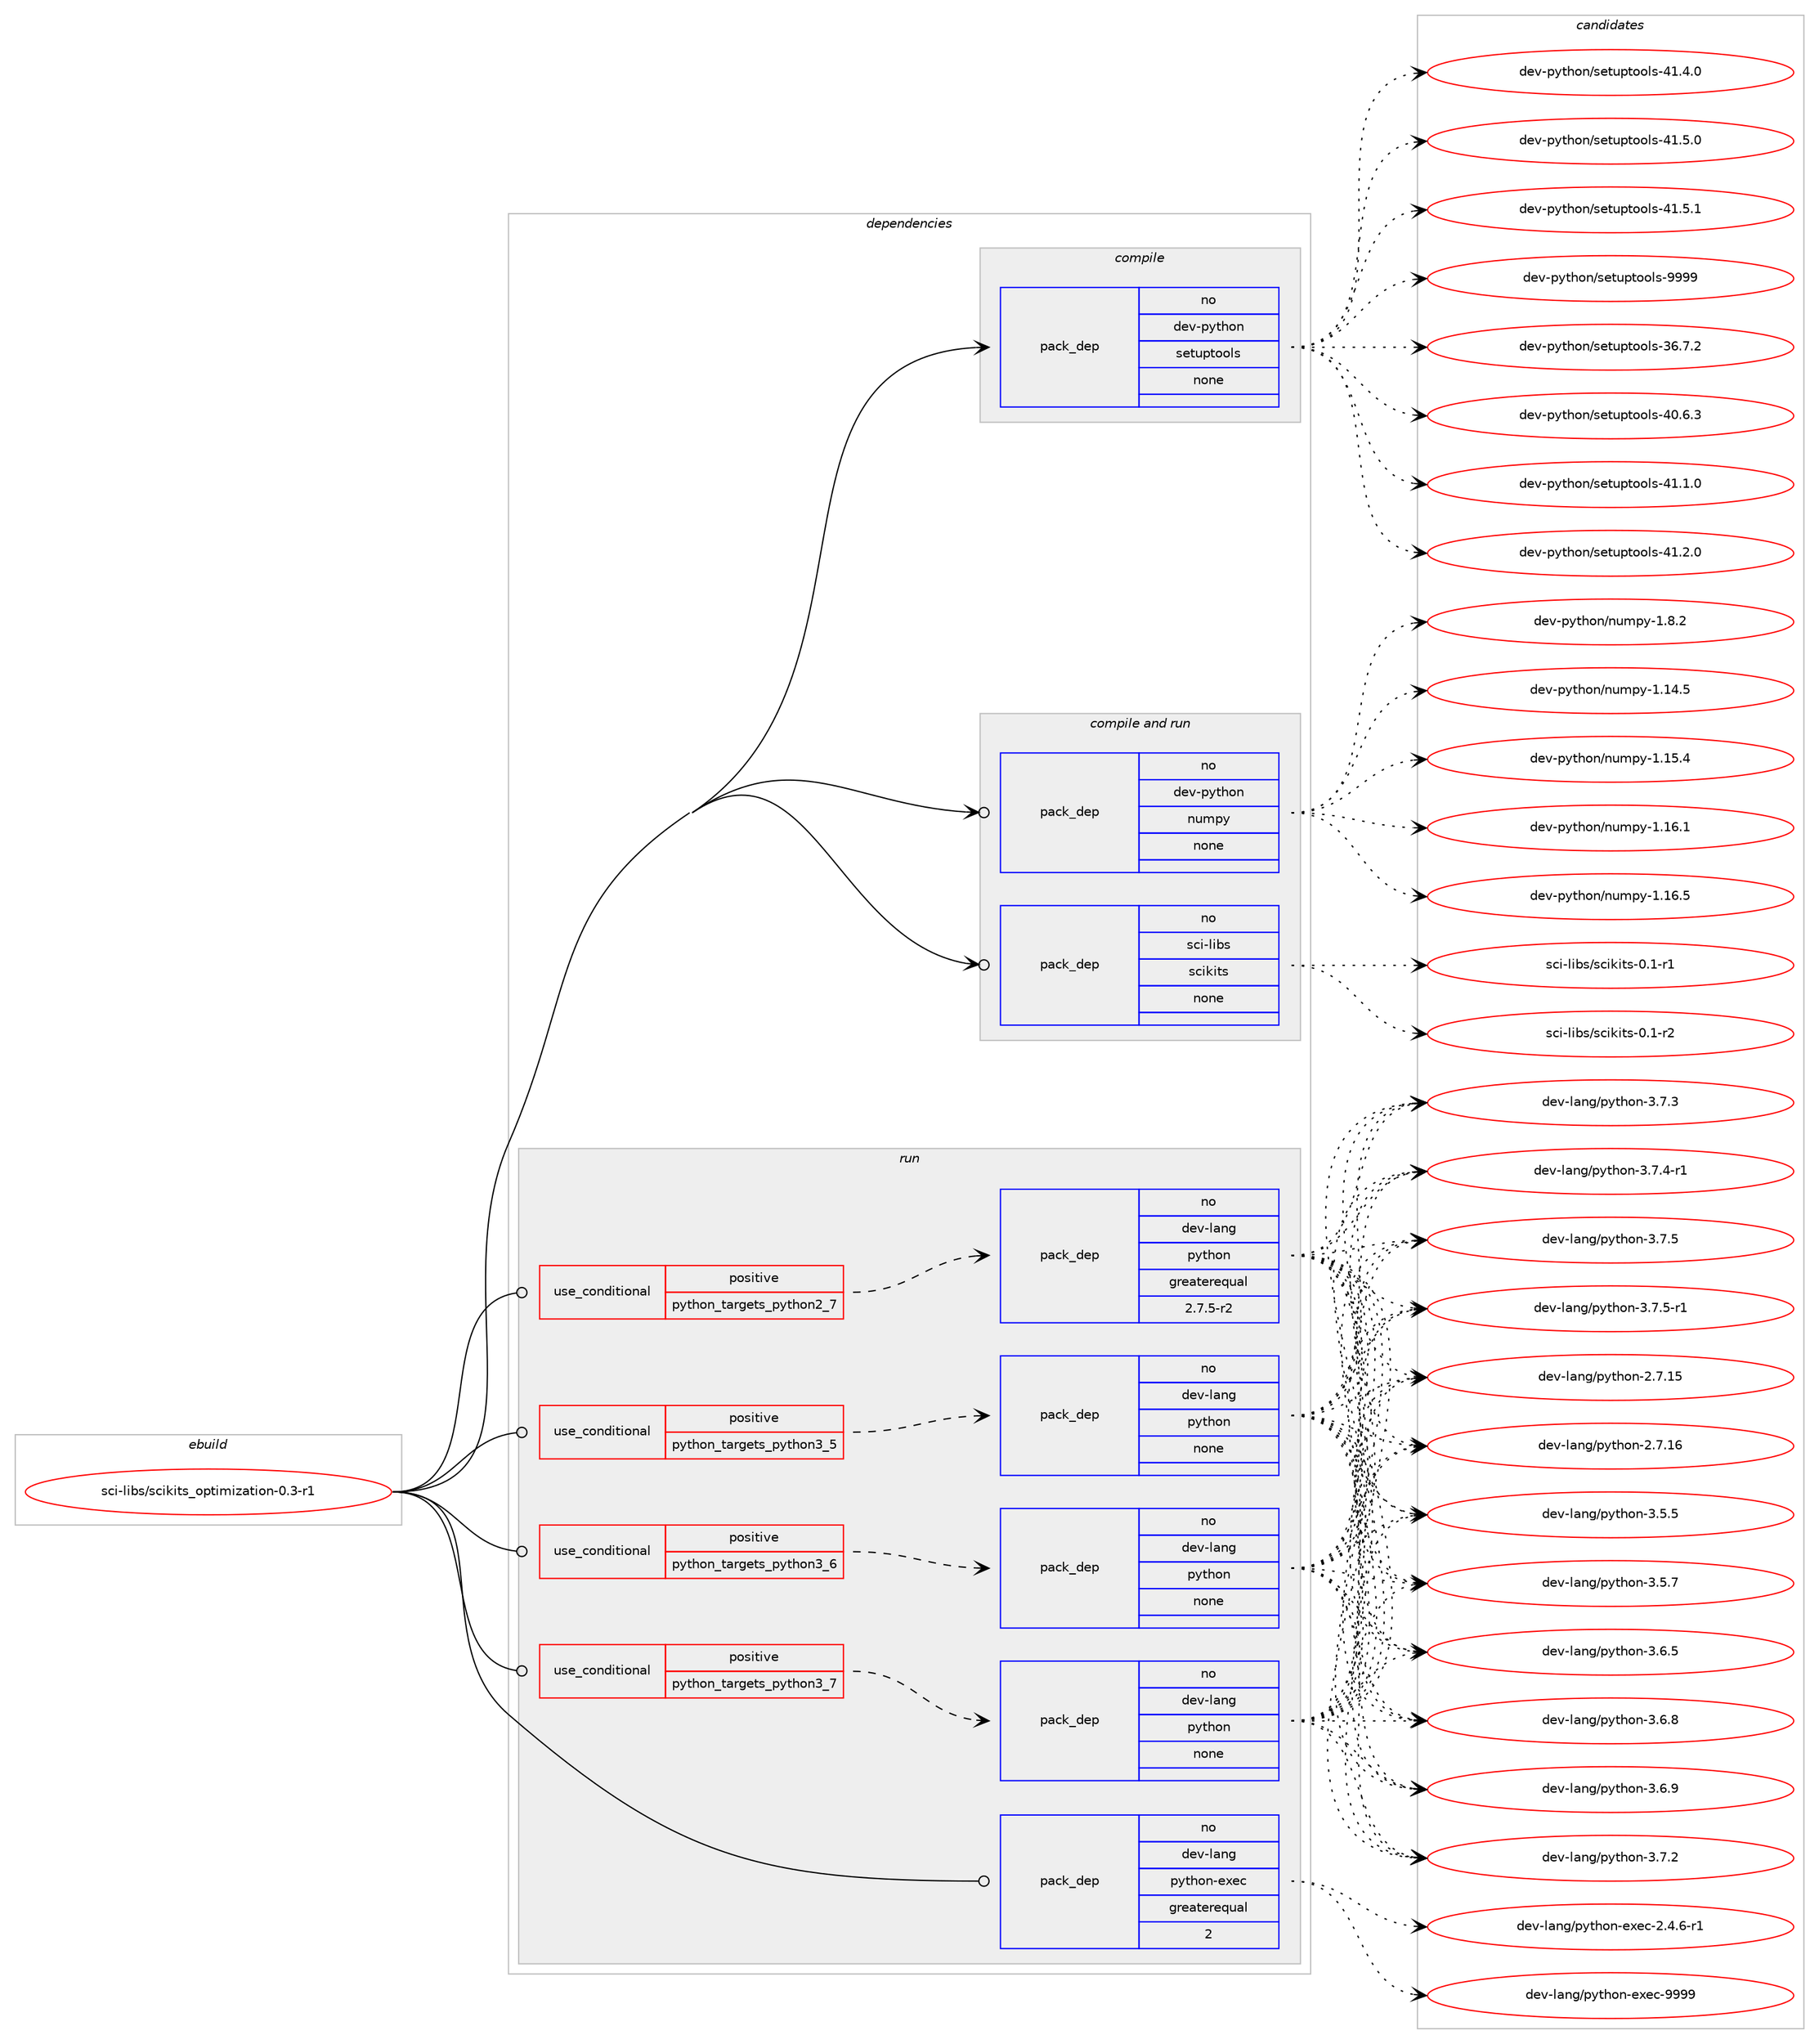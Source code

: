 digraph prolog {

# *************
# Graph options
# *************

newrank=true;
concentrate=true;
compound=true;
graph [rankdir=LR,fontname=Helvetica,fontsize=10,ranksep=1.5];#, ranksep=2.5, nodesep=0.2];
edge  [arrowhead=vee];
node  [fontname=Helvetica,fontsize=10];

# **********
# The ebuild
# **********

subgraph cluster_leftcol {
color=gray;
rank=same;
label=<<i>ebuild</i>>;
id [label="sci-libs/scikits_optimization-0.3-r1", color=red, width=4, href="../sci-libs/scikits_optimization-0.3-r1.svg"];
}

# ****************
# The dependencies
# ****************

subgraph cluster_midcol {
color=gray;
label=<<i>dependencies</i>>;
subgraph cluster_compile {
fillcolor="#eeeeee";
style=filled;
label=<<i>compile</i>>;
subgraph pack635663 {
dependency859567 [label=<<TABLE BORDER="0" CELLBORDER="1" CELLSPACING="0" CELLPADDING="4" WIDTH="220"><TR><TD ROWSPAN="6" CELLPADDING="30">pack_dep</TD></TR><TR><TD WIDTH="110">no</TD></TR><TR><TD>dev-python</TD></TR><TR><TD>setuptools</TD></TR><TR><TD>none</TD></TR><TR><TD></TD></TR></TABLE>>, shape=none, color=blue];
}
id:e -> dependency859567:w [weight=20,style="solid",arrowhead="vee"];
}
subgraph cluster_compileandrun {
fillcolor="#eeeeee";
style=filled;
label=<<i>compile and run</i>>;
subgraph pack635664 {
dependency859568 [label=<<TABLE BORDER="0" CELLBORDER="1" CELLSPACING="0" CELLPADDING="4" WIDTH="220"><TR><TD ROWSPAN="6" CELLPADDING="30">pack_dep</TD></TR><TR><TD WIDTH="110">no</TD></TR><TR><TD>dev-python</TD></TR><TR><TD>numpy</TD></TR><TR><TD>none</TD></TR><TR><TD></TD></TR></TABLE>>, shape=none, color=blue];
}
id:e -> dependency859568:w [weight=20,style="solid",arrowhead="odotvee"];
subgraph pack635665 {
dependency859569 [label=<<TABLE BORDER="0" CELLBORDER="1" CELLSPACING="0" CELLPADDING="4" WIDTH="220"><TR><TD ROWSPAN="6" CELLPADDING="30">pack_dep</TD></TR><TR><TD WIDTH="110">no</TD></TR><TR><TD>sci-libs</TD></TR><TR><TD>scikits</TD></TR><TR><TD>none</TD></TR><TR><TD></TD></TR></TABLE>>, shape=none, color=blue];
}
id:e -> dependency859569:w [weight=20,style="solid",arrowhead="odotvee"];
}
subgraph cluster_run {
fillcolor="#eeeeee";
style=filled;
label=<<i>run</i>>;
subgraph cond208715 {
dependency859570 [label=<<TABLE BORDER="0" CELLBORDER="1" CELLSPACING="0" CELLPADDING="4"><TR><TD ROWSPAN="3" CELLPADDING="10">use_conditional</TD></TR><TR><TD>positive</TD></TR><TR><TD>python_targets_python2_7</TD></TR></TABLE>>, shape=none, color=red];
subgraph pack635666 {
dependency859571 [label=<<TABLE BORDER="0" CELLBORDER="1" CELLSPACING="0" CELLPADDING="4" WIDTH="220"><TR><TD ROWSPAN="6" CELLPADDING="30">pack_dep</TD></TR><TR><TD WIDTH="110">no</TD></TR><TR><TD>dev-lang</TD></TR><TR><TD>python</TD></TR><TR><TD>greaterequal</TD></TR><TR><TD>2.7.5-r2</TD></TR></TABLE>>, shape=none, color=blue];
}
dependency859570:e -> dependency859571:w [weight=20,style="dashed",arrowhead="vee"];
}
id:e -> dependency859570:w [weight=20,style="solid",arrowhead="odot"];
subgraph cond208716 {
dependency859572 [label=<<TABLE BORDER="0" CELLBORDER="1" CELLSPACING="0" CELLPADDING="4"><TR><TD ROWSPAN="3" CELLPADDING="10">use_conditional</TD></TR><TR><TD>positive</TD></TR><TR><TD>python_targets_python3_5</TD></TR></TABLE>>, shape=none, color=red];
subgraph pack635667 {
dependency859573 [label=<<TABLE BORDER="0" CELLBORDER="1" CELLSPACING="0" CELLPADDING="4" WIDTH="220"><TR><TD ROWSPAN="6" CELLPADDING="30">pack_dep</TD></TR><TR><TD WIDTH="110">no</TD></TR><TR><TD>dev-lang</TD></TR><TR><TD>python</TD></TR><TR><TD>none</TD></TR><TR><TD></TD></TR></TABLE>>, shape=none, color=blue];
}
dependency859572:e -> dependency859573:w [weight=20,style="dashed",arrowhead="vee"];
}
id:e -> dependency859572:w [weight=20,style="solid",arrowhead="odot"];
subgraph cond208717 {
dependency859574 [label=<<TABLE BORDER="0" CELLBORDER="1" CELLSPACING="0" CELLPADDING="4"><TR><TD ROWSPAN="3" CELLPADDING="10">use_conditional</TD></TR><TR><TD>positive</TD></TR><TR><TD>python_targets_python3_6</TD></TR></TABLE>>, shape=none, color=red];
subgraph pack635668 {
dependency859575 [label=<<TABLE BORDER="0" CELLBORDER="1" CELLSPACING="0" CELLPADDING="4" WIDTH="220"><TR><TD ROWSPAN="6" CELLPADDING="30">pack_dep</TD></TR><TR><TD WIDTH="110">no</TD></TR><TR><TD>dev-lang</TD></TR><TR><TD>python</TD></TR><TR><TD>none</TD></TR><TR><TD></TD></TR></TABLE>>, shape=none, color=blue];
}
dependency859574:e -> dependency859575:w [weight=20,style="dashed",arrowhead="vee"];
}
id:e -> dependency859574:w [weight=20,style="solid",arrowhead="odot"];
subgraph cond208718 {
dependency859576 [label=<<TABLE BORDER="0" CELLBORDER="1" CELLSPACING="0" CELLPADDING="4"><TR><TD ROWSPAN="3" CELLPADDING="10">use_conditional</TD></TR><TR><TD>positive</TD></TR><TR><TD>python_targets_python3_7</TD></TR></TABLE>>, shape=none, color=red];
subgraph pack635669 {
dependency859577 [label=<<TABLE BORDER="0" CELLBORDER="1" CELLSPACING="0" CELLPADDING="4" WIDTH="220"><TR><TD ROWSPAN="6" CELLPADDING="30">pack_dep</TD></TR><TR><TD WIDTH="110">no</TD></TR><TR><TD>dev-lang</TD></TR><TR><TD>python</TD></TR><TR><TD>none</TD></TR><TR><TD></TD></TR></TABLE>>, shape=none, color=blue];
}
dependency859576:e -> dependency859577:w [weight=20,style="dashed",arrowhead="vee"];
}
id:e -> dependency859576:w [weight=20,style="solid",arrowhead="odot"];
subgraph pack635670 {
dependency859578 [label=<<TABLE BORDER="0" CELLBORDER="1" CELLSPACING="0" CELLPADDING="4" WIDTH="220"><TR><TD ROWSPAN="6" CELLPADDING="30">pack_dep</TD></TR><TR><TD WIDTH="110">no</TD></TR><TR><TD>dev-lang</TD></TR><TR><TD>python-exec</TD></TR><TR><TD>greaterequal</TD></TR><TR><TD>2</TD></TR></TABLE>>, shape=none, color=blue];
}
id:e -> dependency859578:w [weight=20,style="solid",arrowhead="odot"];
}
}

# **************
# The candidates
# **************

subgraph cluster_choices {
rank=same;
color=gray;
label=<<i>candidates</i>>;

subgraph choice635663 {
color=black;
nodesep=1;
choice100101118451121211161041111104711510111611711211611111110811545515446554650 [label="dev-python/setuptools-36.7.2", color=red, width=4,href="../dev-python/setuptools-36.7.2.svg"];
choice100101118451121211161041111104711510111611711211611111110811545524846544651 [label="dev-python/setuptools-40.6.3", color=red, width=4,href="../dev-python/setuptools-40.6.3.svg"];
choice100101118451121211161041111104711510111611711211611111110811545524946494648 [label="dev-python/setuptools-41.1.0", color=red, width=4,href="../dev-python/setuptools-41.1.0.svg"];
choice100101118451121211161041111104711510111611711211611111110811545524946504648 [label="dev-python/setuptools-41.2.0", color=red, width=4,href="../dev-python/setuptools-41.2.0.svg"];
choice100101118451121211161041111104711510111611711211611111110811545524946524648 [label="dev-python/setuptools-41.4.0", color=red, width=4,href="../dev-python/setuptools-41.4.0.svg"];
choice100101118451121211161041111104711510111611711211611111110811545524946534648 [label="dev-python/setuptools-41.5.0", color=red, width=4,href="../dev-python/setuptools-41.5.0.svg"];
choice100101118451121211161041111104711510111611711211611111110811545524946534649 [label="dev-python/setuptools-41.5.1", color=red, width=4,href="../dev-python/setuptools-41.5.1.svg"];
choice10010111845112121116104111110471151011161171121161111111081154557575757 [label="dev-python/setuptools-9999", color=red, width=4,href="../dev-python/setuptools-9999.svg"];
dependency859567:e -> choice100101118451121211161041111104711510111611711211611111110811545515446554650:w [style=dotted,weight="100"];
dependency859567:e -> choice100101118451121211161041111104711510111611711211611111110811545524846544651:w [style=dotted,weight="100"];
dependency859567:e -> choice100101118451121211161041111104711510111611711211611111110811545524946494648:w [style=dotted,weight="100"];
dependency859567:e -> choice100101118451121211161041111104711510111611711211611111110811545524946504648:w [style=dotted,weight="100"];
dependency859567:e -> choice100101118451121211161041111104711510111611711211611111110811545524946524648:w [style=dotted,weight="100"];
dependency859567:e -> choice100101118451121211161041111104711510111611711211611111110811545524946534648:w [style=dotted,weight="100"];
dependency859567:e -> choice100101118451121211161041111104711510111611711211611111110811545524946534649:w [style=dotted,weight="100"];
dependency859567:e -> choice10010111845112121116104111110471151011161171121161111111081154557575757:w [style=dotted,weight="100"];
}
subgraph choice635664 {
color=black;
nodesep=1;
choice100101118451121211161041111104711011710911212145494649524653 [label="dev-python/numpy-1.14.5", color=red, width=4,href="../dev-python/numpy-1.14.5.svg"];
choice100101118451121211161041111104711011710911212145494649534652 [label="dev-python/numpy-1.15.4", color=red, width=4,href="../dev-python/numpy-1.15.4.svg"];
choice100101118451121211161041111104711011710911212145494649544649 [label="dev-python/numpy-1.16.1", color=red, width=4,href="../dev-python/numpy-1.16.1.svg"];
choice100101118451121211161041111104711011710911212145494649544653 [label="dev-python/numpy-1.16.5", color=red, width=4,href="../dev-python/numpy-1.16.5.svg"];
choice1001011184511212111610411111047110117109112121454946564650 [label="dev-python/numpy-1.8.2", color=red, width=4,href="../dev-python/numpy-1.8.2.svg"];
dependency859568:e -> choice100101118451121211161041111104711011710911212145494649524653:w [style=dotted,weight="100"];
dependency859568:e -> choice100101118451121211161041111104711011710911212145494649534652:w [style=dotted,weight="100"];
dependency859568:e -> choice100101118451121211161041111104711011710911212145494649544649:w [style=dotted,weight="100"];
dependency859568:e -> choice100101118451121211161041111104711011710911212145494649544653:w [style=dotted,weight="100"];
dependency859568:e -> choice1001011184511212111610411111047110117109112121454946564650:w [style=dotted,weight="100"];
}
subgraph choice635665 {
color=black;
nodesep=1;
choice1159910545108105981154711599105107105116115454846494511449 [label="sci-libs/scikits-0.1-r1", color=red, width=4,href="../sci-libs/scikits-0.1-r1.svg"];
choice1159910545108105981154711599105107105116115454846494511450 [label="sci-libs/scikits-0.1-r2", color=red, width=4,href="../sci-libs/scikits-0.1-r2.svg"];
dependency859569:e -> choice1159910545108105981154711599105107105116115454846494511449:w [style=dotted,weight="100"];
dependency859569:e -> choice1159910545108105981154711599105107105116115454846494511450:w [style=dotted,weight="100"];
}
subgraph choice635666 {
color=black;
nodesep=1;
choice10010111845108971101034711212111610411111045504655464953 [label="dev-lang/python-2.7.15", color=red, width=4,href="../dev-lang/python-2.7.15.svg"];
choice10010111845108971101034711212111610411111045504655464954 [label="dev-lang/python-2.7.16", color=red, width=4,href="../dev-lang/python-2.7.16.svg"];
choice100101118451089711010347112121116104111110455146534653 [label="dev-lang/python-3.5.5", color=red, width=4,href="../dev-lang/python-3.5.5.svg"];
choice100101118451089711010347112121116104111110455146534655 [label="dev-lang/python-3.5.7", color=red, width=4,href="../dev-lang/python-3.5.7.svg"];
choice100101118451089711010347112121116104111110455146544653 [label="dev-lang/python-3.6.5", color=red, width=4,href="../dev-lang/python-3.6.5.svg"];
choice100101118451089711010347112121116104111110455146544656 [label="dev-lang/python-3.6.8", color=red, width=4,href="../dev-lang/python-3.6.8.svg"];
choice100101118451089711010347112121116104111110455146544657 [label="dev-lang/python-3.6.9", color=red, width=4,href="../dev-lang/python-3.6.9.svg"];
choice100101118451089711010347112121116104111110455146554650 [label="dev-lang/python-3.7.2", color=red, width=4,href="../dev-lang/python-3.7.2.svg"];
choice100101118451089711010347112121116104111110455146554651 [label="dev-lang/python-3.7.3", color=red, width=4,href="../dev-lang/python-3.7.3.svg"];
choice1001011184510897110103471121211161041111104551465546524511449 [label="dev-lang/python-3.7.4-r1", color=red, width=4,href="../dev-lang/python-3.7.4-r1.svg"];
choice100101118451089711010347112121116104111110455146554653 [label="dev-lang/python-3.7.5", color=red, width=4,href="../dev-lang/python-3.7.5.svg"];
choice1001011184510897110103471121211161041111104551465546534511449 [label="dev-lang/python-3.7.5-r1", color=red, width=4,href="../dev-lang/python-3.7.5-r1.svg"];
dependency859571:e -> choice10010111845108971101034711212111610411111045504655464953:w [style=dotted,weight="100"];
dependency859571:e -> choice10010111845108971101034711212111610411111045504655464954:w [style=dotted,weight="100"];
dependency859571:e -> choice100101118451089711010347112121116104111110455146534653:w [style=dotted,weight="100"];
dependency859571:e -> choice100101118451089711010347112121116104111110455146534655:w [style=dotted,weight="100"];
dependency859571:e -> choice100101118451089711010347112121116104111110455146544653:w [style=dotted,weight="100"];
dependency859571:e -> choice100101118451089711010347112121116104111110455146544656:w [style=dotted,weight="100"];
dependency859571:e -> choice100101118451089711010347112121116104111110455146544657:w [style=dotted,weight="100"];
dependency859571:e -> choice100101118451089711010347112121116104111110455146554650:w [style=dotted,weight="100"];
dependency859571:e -> choice100101118451089711010347112121116104111110455146554651:w [style=dotted,weight="100"];
dependency859571:e -> choice1001011184510897110103471121211161041111104551465546524511449:w [style=dotted,weight="100"];
dependency859571:e -> choice100101118451089711010347112121116104111110455146554653:w [style=dotted,weight="100"];
dependency859571:e -> choice1001011184510897110103471121211161041111104551465546534511449:w [style=dotted,weight="100"];
}
subgraph choice635667 {
color=black;
nodesep=1;
choice10010111845108971101034711212111610411111045504655464953 [label="dev-lang/python-2.7.15", color=red, width=4,href="../dev-lang/python-2.7.15.svg"];
choice10010111845108971101034711212111610411111045504655464954 [label="dev-lang/python-2.7.16", color=red, width=4,href="../dev-lang/python-2.7.16.svg"];
choice100101118451089711010347112121116104111110455146534653 [label="dev-lang/python-3.5.5", color=red, width=4,href="../dev-lang/python-3.5.5.svg"];
choice100101118451089711010347112121116104111110455146534655 [label="dev-lang/python-3.5.7", color=red, width=4,href="../dev-lang/python-3.5.7.svg"];
choice100101118451089711010347112121116104111110455146544653 [label="dev-lang/python-3.6.5", color=red, width=4,href="../dev-lang/python-3.6.5.svg"];
choice100101118451089711010347112121116104111110455146544656 [label="dev-lang/python-3.6.8", color=red, width=4,href="../dev-lang/python-3.6.8.svg"];
choice100101118451089711010347112121116104111110455146544657 [label="dev-lang/python-3.6.9", color=red, width=4,href="../dev-lang/python-3.6.9.svg"];
choice100101118451089711010347112121116104111110455146554650 [label="dev-lang/python-3.7.2", color=red, width=4,href="../dev-lang/python-3.7.2.svg"];
choice100101118451089711010347112121116104111110455146554651 [label="dev-lang/python-3.7.3", color=red, width=4,href="../dev-lang/python-3.7.3.svg"];
choice1001011184510897110103471121211161041111104551465546524511449 [label="dev-lang/python-3.7.4-r1", color=red, width=4,href="../dev-lang/python-3.7.4-r1.svg"];
choice100101118451089711010347112121116104111110455146554653 [label="dev-lang/python-3.7.5", color=red, width=4,href="../dev-lang/python-3.7.5.svg"];
choice1001011184510897110103471121211161041111104551465546534511449 [label="dev-lang/python-3.7.5-r1", color=red, width=4,href="../dev-lang/python-3.7.5-r1.svg"];
dependency859573:e -> choice10010111845108971101034711212111610411111045504655464953:w [style=dotted,weight="100"];
dependency859573:e -> choice10010111845108971101034711212111610411111045504655464954:w [style=dotted,weight="100"];
dependency859573:e -> choice100101118451089711010347112121116104111110455146534653:w [style=dotted,weight="100"];
dependency859573:e -> choice100101118451089711010347112121116104111110455146534655:w [style=dotted,weight="100"];
dependency859573:e -> choice100101118451089711010347112121116104111110455146544653:w [style=dotted,weight="100"];
dependency859573:e -> choice100101118451089711010347112121116104111110455146544656:w [style=dotted,weight="100"];
dependency859573:e -> choice100101118451089711010347112121116104111110455146544657:w [style=dotted,weight="100"];
dependency859573:e -> choice100101118451089711010347112121116104111110455146554650:w [style=dotted,weight="100"];
dependency859573:e -> choice100101118451089711010347112121116104111110455146554651:w [style=dotted,weight="100"];
dependency859573:e -> choice1001011184510897110103471121211161041111104551465546524511449:w [style=dotted,weight="100"];
dependency859573:e -> choice100101118451089711010347112121116104111110455146554653:w [style=dotted,weight="100"];
dependency859573:e -> choice1001011184510897110103471121211161041111104551465546534511449:w [style=dotted,weight="100"];
}
subgraph choice635668 {
color=black;
nodesep=1;
choice10010111845108971101034711212111610411111045504655464953 [label="dev-lang/python-2.7.15", color=red, width=4,href="../dev-lang/python-2.7.15.svg"];
choice10010111845108971101034711212111610411111045504655464954 [label="dev-lang/python-2.7.16", color=red, width=4,href="../dev-lang/python-2.7.16.svg"];
choice100101118451089711010347112121116104111110455146534653 [label="dev-lang/python-3.5.5", color=red, width=4,href="../dev-lang/python-3.5.5.svg"];
choice100101118451089711010347112121116104111110455146534655 [label="dev-lang/python-3.5.7", color=red, width=4,href="../dev-lang/python-3.5.7.svg"];
choice100101118451089711010347112121116104111110455146544653 [label="dev-lang/python-3.6.5", color=red, width=4,href="../dev-lang/python-3.6.5.svg"];
choice100101118451089711010347112121116104111110455146544656 [label="dev-lang/python-3.6.8", color=red, width=4,href="../dev-lang/python-3.6.8.svg"];
choice100101118451089711010347112121116104111110455146544657 [label="dev-lang/python-3.6.9", color=red, width=4,href="../dev-lang/python-3.6.9.svg"];
choice100101118451089711010347112121116104111110455146554650 [label="dev-lang/python-3.7.2", color=red, width=4,href="../dev-lang/python-3.7.2.svg"];
choice100101118451089711010347112121116104111110455146554651 [label="dev-lang/python-3.7.3", color=red, width=4,href="../dev-lang/python-3.7.3.svg"];
choice1001011184510897110103471121211161041111104551465546524511449 [label="dev-lang/python-3.7.4-r1", color=red, width=4,href="../dev-lang/python-3.7.4-r1.svg"];
choice100101118451089711010347112121116104111110455146554653 [label="dev-lang/python-3.7.5", color=red, width=4,href="../dev-lang/python-3.7.5.svg"];
choice1001011184510897110103471121211161041111104551465546534511449 [label="dev-lang/python-3.7.5-r1", color=red, width=4,href="../dev-lang/python-3.7.5-r1.svg"];
dependency859575:e -> choice10010111845108971101034711212111610411111045504655464953:w [style=dotted,weight="100"];
dependency859575:e -> choice10010111845108971101034711212111610411111045504655464954:w [style=dotted,weight="100"];
dependency859575:e -> choice100101118451089711010347112121116104111110455146534653:w [style=dotted,weight="100"];
dependency859575:e -> choice100101118451089711010347112121116104111110455146534655:w [style=dotted,weight="100"];
dependency859575:e -> choice100101118451089711010347112121116104111110455146544653:w [style=dotted,weight="100"];
dependency859575:e -> choice100101118451089711010347112121116104111110455146544656:w [style=dotted,weight="100"];
dependency859575:e -> choice100101118451089711010347112121116104111110455146544657:w [style=dotted,weight="100"];
dependency859575:e -> choice100101118451089711010347112121116104111110455146554650:w [style=dotted,weight="100"];
dependency859575:e -> choice100101118451089711010347112121116104111110455146554651:w [style=dotted,weight="100"];
dependency859575:e -> choice1001011184510897110103471121211161041111104551465546524511449:w [style=dotted,weight="100"];
dependency859575:e -> choice100101118451089711010347112121116104111110455146554653:w [style=dotted,weight="100"];
dependency859575:e -> choice1001011184510897110103471121211161041111104551465546534511449:w [style=dotted,weight="100"];
}
subgraph choice635669 {
color=black;
nodesep=1;
choice10010111845108971101034711212111610411111045504655464953 [label="dev-lang/python-2.7.15", color=red, width=4,href="../dev-lang/python-2.7.15.svg"];
choice10010111845108971101034711212111610411111045504655464954 [label="dev-lang/python-2.7.16", color=red, width=4,href="../dev-lang/python-2.7.16.svg"];
choice100101118451089711010347112121116104111110455146534653 [label="dev-lang/python-3.5.5", color=red, width=4,href="../dev-lang/python-3.5.5.svg"];
choice100101118451089711010347112121116104111110455146534655 [label="dev-lang/python-3.5.7", color=red, width=4,href="../dev-lang/python-3.5.7.svg"];
choice100101118451089711010347112121116104111110455146544653 [label="dev-lang/python-3.6.5", color=red, width=4,href="../dev-lang/python-3.6.5.svg"];
choice100101118451089711010347112121116104111110455146544656 [label="dev-lang/python-3.6.8", color=red, width=4,href="../dev-lang/python-3.6.8.svg"];
choice100101118451089711010347112121116104111110455146544657 [label="dev-lang/python-3.6.9", color=red, width=4,href="../dev-lang/python-3.6.9.svg"];
choice100101118451089711010347112121116104111110455146554650 [label="dev-lang/python-3.7.2", color=red, width=4,href="../dev-lang/python-3.7.2.svg"];
choice100101118451089711010347112121116104111110455146554651 [label="dev-lang/python-3.7.3", color=red, width=4,href="../dev-lang/python-3.7.3.svg"];
choice1001011184510897110103471121211161041111104551465546524511449 [label="dev-lang/python-3.7.4-r1", color=red, width=4,href="../dev-lang/python-3.7.4-r1.svg"];
choice100101118451089711010347112121116104111110455146554653 [label="dev-lang/python-3.7.5", color=red, width=4,href="../dev-lang/python-3.7.5.svg"];
choice1001011184510897110103471121211161041111104551465546534511449 [label="dev-lang/python-3.7.5-r1", color=red, width=4,href="../dev-lang/python-3.7.5-r1.svg"];
dependency859577:e -> choice10010111845108971101034711212111610411111045504655464953:w [style=dotted,weight="100"];
dependency859577:e -> choice10010111845108971101034711212111610411111045504655464954:w [style=dotted,weight="100"];
dependency859577:e -> choice100101118451089711010347112121116104111110455146534653:w [style=dotted,weight="100"];
dependency859577:e -> choice100101118451089711010347112121116104111110455146534655:w [style=dotted,weight="100"];
dependency859577:e -> choice100101118451089711010347112121116104111110455146544653:w [style=dotted,weight="100"];
dependency859577:e -> choice100101118451089711010347112121116104111110455146544656:w [style=dotted,weight="100"];
dependency859577:e -> choice100101118451089711010347112121116104111110455146544657:w [style=dotted,weight="100"];
dependency859577:e -> choice100101118451089711010347112121116104111110455146554650:w [style=dotted,weight="100"];
dependency859577:e -> choice100101118451089711010347112121116104111110455146554651:w [style=dotted,weight="100"];
dependency859577:e -> choice1001011184510897110103471121211161041111104551465546524511449:w [style=dotted,weight="100"];
dependency859577:e -> choice100101118451089711010347112121116104111110455146554653:w [style=dotted,weight="100"];
dependency859577:e -> choice1001011184510897110103471121211161041111104551465546534511449:w [style=dotted,weight="100"];
}
subgraph choice635670 {
color=black;
nodesep=1;
choice10010111845108971101034711212111610411111045101120101994550465246544511449 [label="dev-lang/python-exec-2.4.6-r1", color=red, width=4,href="../dev-lang/python-exec-2.4.6-r1.svg"];
choice10010111845108971101034711212111610411111045101120101994557575757 [label="dev-lang/python-exec-9999", color=red, width=4,href="../dev-lang/python-exec-9999.svg"];
dependency859578:e -> choice10010111845108971101034711212111610411111045101120101994550465246544511449:w [style=dotted,weight="100"];
dependency859578:e -> choice10010111845108971101034711212111610411111045101120101994557575757:w [style=dotted,weight="100"];
}
}

}
